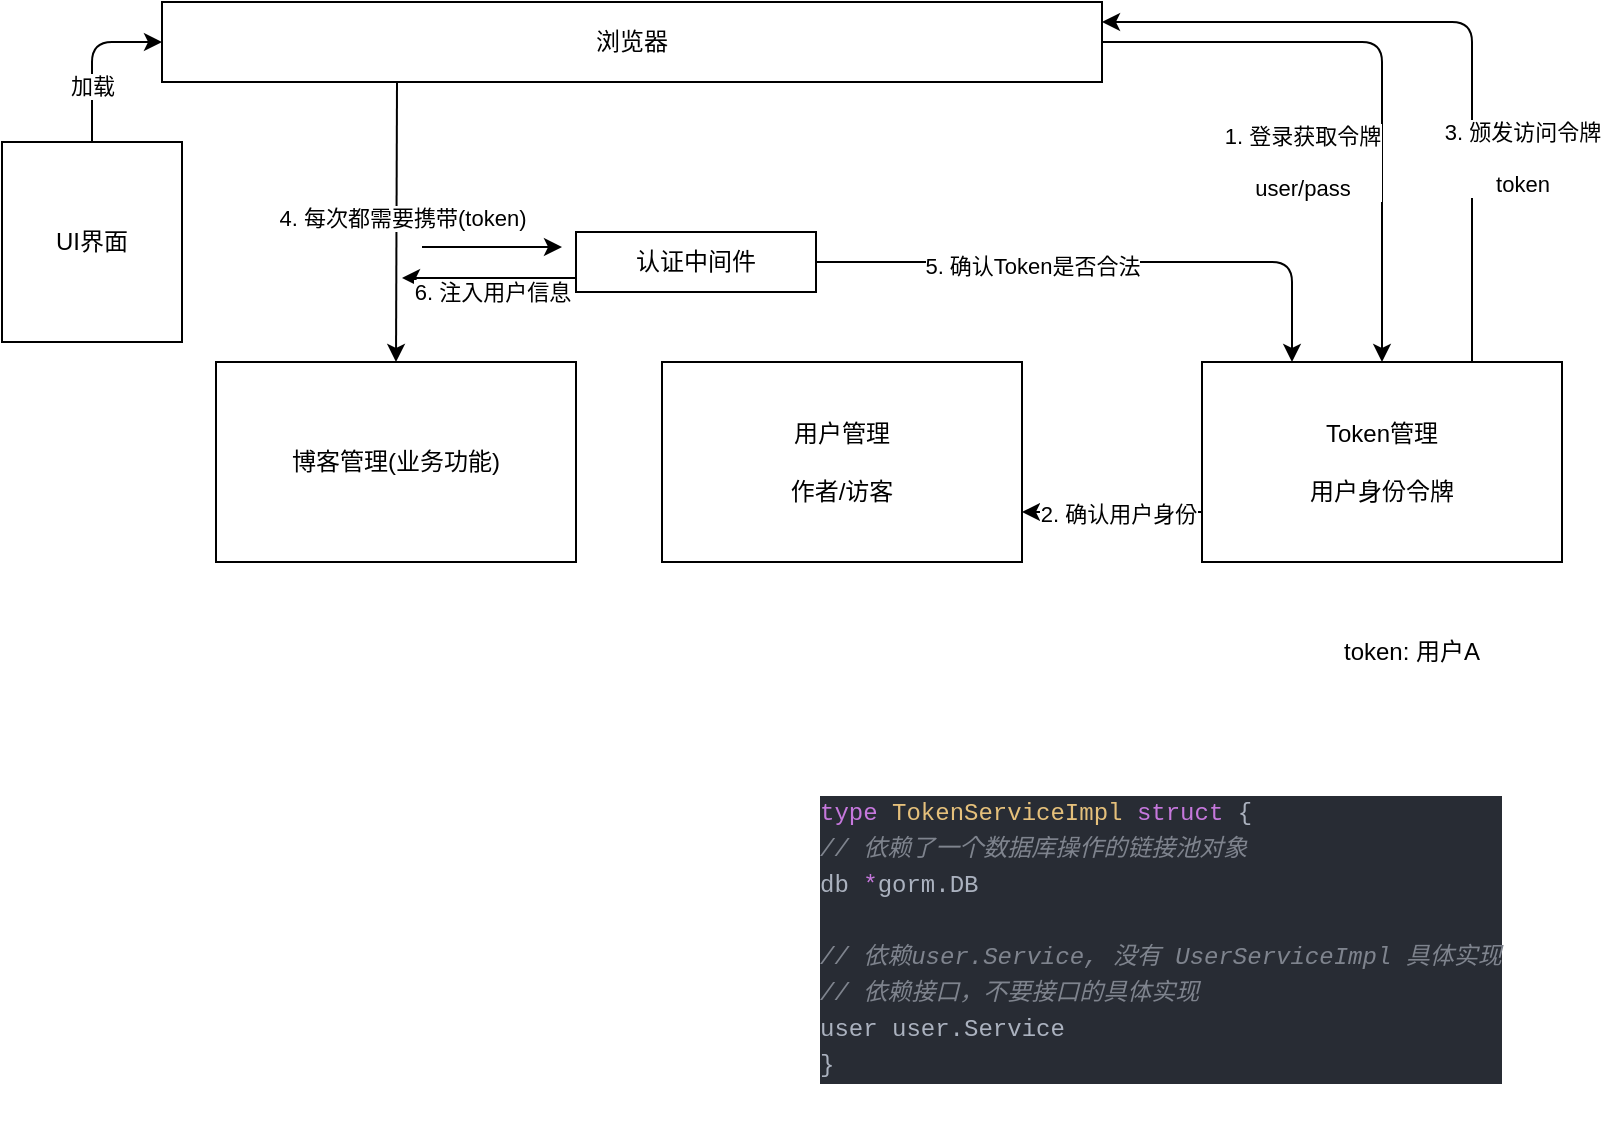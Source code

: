 <mxfile>
    <diagram id="B_OWu13l6OYMhyhjqx5D" name="第 1 页">
        <mxGraphModel dx="814" dy="349" grid="1" gridSize="10" guides="1" tooltips="1" connect="1" arrows="1" fold="1" page="1" pageScale="1" pageWidth="827" pageHeight="1169" math="0" shadow="0">
            <root>
                <mxCell id="0"/>
                <mxCell id="1" parent="0"/>
                <mxCell id="3" value="博客管理(业务功能)" style="rounded=0;whiteSpace=wrap;html=1;" parent="1" vertex="1">
                    <mxGeometry x="127" y="230" width="180" height="100" as="geometry"/>
                </mxCell>
                <mxCell id="4" value="用户管理&lt;br&gt;&lt;br&gt;作者/访客" style="rounded=0;whiteSpace=wrap;html=1;" parent="1" vertex="1">
                    <mxGeometry x="350" y="230" width="180" height="100" as="geometry"/>
                </mxCell>
                <mxCell id="6" style="edgeStyle=none;html=1;exitX=0.25;exitY=1;exitDx=0;exitDy=0;entryX=0.5;entryY=0;entryDx=0;entryDy=0;" parent="1" source="5" target="3" edge="1">
                    <mxGeometry relative="1" as="geometry"/>
                </mxCell>
                <mxCell id="7" value="4. 每次都需要携带(token)" style="edgeLabel;html=1;align=center;verticalAlign=middle;resizable=0;points=[];" parent="6" vertex="1" connectable="0">
                    <mxGeometry x="-0.034" y="2" relative="1" as="geometry">
                        <mxPoint as="offset"/>
                    </mxGeometry>
                </mxCell>
                <mxCell id="18" value="1. 登录获取令牌&lt;br&gt;&lt;br&gt;user/pass" style="edgeStyle=orthogonalEdgeStyle;html=1;exitX=1;exitY=0.5;exitDx=0;exitDy=0;entryX=0.5;entryY=0;entryDx=0;entryDy=0;" parent="1" source="5" target="17" edge="1">
                    <mxGeometry x="0.333" y="-40" relative="1" as="geometry">
                        <mxPoint as="offset"/>
                    </mxGeometry>
                </mxCell>
                <mxCell id="5" value="浏览器" style="rounded=0;whiteSpace=wrap;html=1;" parent="1" vertex="1">
                    <mxGeometry x="100" y="50" width="470" height="40" as="geometry"/>
                </mxCell>
                <mxCell id="15" style="edgeStyle=orthogonalEdgeStyle;html=1;exitX=0;exitY=1;exitDx=0;exitDy=0;" parent="1" edge="1">
                    <mxGeometry relative="1" as="geometry">
                        <mxPoint x="220" y="188" as="targetPoint"/>
                        <mxPoint x="307" y="188" as="sourcePoint"/>
                        <Array as="points">
                            <mxPoint x="290" y="188"/>
                            <mxPoint x="290" y="188"/>
                        </Array>
                    </mxGeometry>
                </mxCell>
                <mxCell id="16" value="6. 注入用户信息" style="edgeLabel;html=1;align=center;verticalAlign=middle;resizable=0;points=[];" parent="15" vertex="1" connectable="0">
                    <mxGeometry x="-0.029" y="-5" relative="1" as="geometry">
                        <mxPoint y="12" as="offset"/>
                    </mxGeometry>
                </mxCell>
                <mxCell id="22" style="edgeStyle=orthogonalEdgeStyle;html=1;exitX=1;exitY=0.5;exitDx=0;exitDy=0;entryX=0.25;entryY=0;entryDx=0;entryDy=0;" parent="1" source="8" target="17" edge="1">
                    <mxGeometry relative="1" as="geometry"/>
                </mxCell>
                <mxCell id="23" value="5. 确认Token是否合法" style="edgeLabel;html=1;align=center;verticalAlign=middle;resizable=0;points=[];" parent="22" vertex="1" connectable="0">
                    <mxGeometry x="-0.255" y="-2" relative="1" as="geometry">
                        <mxPoint as="offset"/>
                    </mxGeometry>
                </mxCell>
                <mxCell id="8" value="认证中间件" style="rounded=0;whiteSpace=wrap;html=1;" parent="1" vertex="1">
                    <mxGeometry x="307" y="165" width="120" height="30" as="geometry"/>
                </mxCell>
                <mxCell id="14" value="" style="endArrow=classic;html=1;" parent="1" edge="1">
                    <mxGeometry width="50" height="50" relative="1" as="geometry">
                        <mxPoint x="230" y="172.5" as="sourcePoint"/>
                        <mxPoint x="300" y="172.5" as="targetPoint"/>
                    </mxGeometry>
                </mxCell>
                <mxCell id="20" style="edgeStyle=orthogonalEdgeStyle;html=1;exitX=0.75;exitY=0;exitDx=0;exitDy=0;entryX=1;entryY=0.25;entryDx=0;entryDy=0;" parent="1" source="17" target="5" edge="1">
                    <mxGeometry relative="1" as="geometry"/>
                </mxCell>
                <mxCell id="21" value="3. 颁发访问令牌&lt;br&gt;&lt;br&gt;token" style="edgeLabel;html=1;align=center;verticalAlign=middle;resizable=0;points=[];" parent="20" vertex="1" connectable="0">
                    <mxGeometry x="-0.356" y="-4" relative="1" as="geometry">
                        <mxPoint x="21" y="12" as="offset"/>
                    </mxGeometry>
                </mxCell>
                <mxCell id="24" style="edgeStyle=orthogonalEdgeStyle;html=1;exitX=0;exitY=0.75;exitDx=0;exitDy=0;entryX=1;entryY=0.75;entryDx=0;entryDy=0;" parent="1" source="17" target="4" edge="1">
                    <mxGeometry relative="1" as="geometry"/>
                </mxCell>
                <mxCell id="25" value="2. 确认用户身份" style="edgeLabel;html=1;align=center;verticalAlign=middle;resizable=0;points=[];" parent="24" vertex="1" connectable="0">
                    <mxGeometry x="-0.064" y="1" relative="1" as="geometry">
                        <mxPoint as="offset"/>
                    </mxGeometry>
                </mxCell>
                <mxCell id="17" value="Token管理&lt;br&gt;&lt;br&gt;用户身份令牌" style="rounded=0;whiteSpace=wrap;html=1;" parent="1" vertex="1">
                    <mxGeometry x="620" y="230" width="180" height="100" as="geometry"/>
                </mxCell>
                <mxCell id="19" value="token: 用户A" style="text;html=1;strokeColor=none;fillColor=none;align=center;verticalAlign=middle;whiteSpace=wrap;rounded=0;" parent="1" vertex="1">
                    <mxGeometry x="670" y="360" width="110" height="30" as="geometry"/>
                </mxCell>
                <mxCell id="26" value="&lt;meta charset=&quot;utf-8&quot;&gt;&lt;div style=&quot;color: rgb(171, 178, 191); background-color: rgb(40, 44, 52); font-family: Menlo, Monaco, &amp;quot;Courier New&amp;quot;, monospace; font-weight: normal; font-size: 12px; line-height: 18px;&quot;&gt;&lt;div&gt;&lt;span style=&quot;color: #c678dd;&quot;&gt;type&lt;/span&gt;&lt;span style=&quot;color: #abb2bf;&quot;&gt; &lt;/span&gt;&lt;span style=&quot;color: #e5c07b;&quot;&gt;TokenServiceImpl&lt;/span&gt;&lt;span style=&quot;color: #abb2bf;&quot;&gt; &lt;/span&gt;&lt;span style=&quot;color: #c678dd;&quot;&gt;struct&lt;/span&gt;&lt;span style=&quot;color: #abb2bf;&quot;&gt; {&lt;/span&gt;&lt;/div&gt;&lt;div&gt;&lt;span style=&quot;color: #abb2bf;&quot;&gt;    &lt;/span&gt;&lt;span style=&quot;color: #7f848e;font-style: italic;&quot;&gt;// 依赖了一个数据库操作的链接池对象&lt;/span&gt;&lt;/div&gt;&lt;div&gt;&lt;span style=&quot;color: #abb2bf;&quot;&gt;    db &lt;/span&gt;&lt;span style=&quot;color: #c678dd;&quot;&gt;*&lt;/span&gt;&lt;span style=&quot;color: #abb2bf;&quot;&gt;gorm.DB&lt;/span&gt;&lt;/div&gt;&lt;br&gt;&lt;div&gt;&lt;span style=&quot;color: #abb2bf;&quot;&gt;    &lt;/span&gt;&lt;span style=&quot;color: #7f848e;font-style: italic;&quot;&gt;// 依赖user.Service, 没有 UserServiceImpl 具体实现&lt;/span&gt;&lt;/div&gt;&lt;div&gt;&lt;span style=&quot;color: #abb2bf;&quot;&gt;    &lt;/span&gt;&lt;span style=&quot;color: #7f848e;font-style: italic;&quot;&gt;// 依赖接口，不要接口的具体实现&lt;/span&gt;&lt;/div&gt;&lt;div&gt;&lt;span style=&quot;color: #abb2bf;&quot;&gt;    user user.Service&lt;/span&gt;&lt;/div&gt;&lt;div&gt;&lt;span style=&quot;color: #abb2bf;&quot;&gt;}&lt;/span&gt;&lt;/div&gt;&lt;/div&gt;" style="text;whiteSpace=wrap;html=1;" parent="1" vertex="1">
                    <mxGeometry x="427" y="440" width="380" height="170" as="geometry"/>
                </mxCell>
                <mxCell id="28" style="edgeStyle=orthogonalEdgeStyle;html=1;exitX=0.5;exitY=0;exitDx=0;exitDy=0;entryX=0;entryY=0.5;entryDx=0;entryDy=0;" parent="1" source="27" target="5" edge="1">
                    <mxGeometry relative="1" as="geometry"/>
                </mxCell>
                <mxCell id="29" value="加载" style="edgeLabel;html=1;align=center;verticalAlign=middle;resizable=0;points=[];" parent="28" vertex="1" connectable="0">
                    <mxGeometry x="-0.345" relative="1" as="geometry">
                        <mxPoint as="offset"/>
                    </mxGeometry>
                </mxCell>
                <mxCell id="27" value="UI界面" style="rounded=0;whiteSpace=wrap;html=1;" parent="1" vertex="1">
                    <mxGeometry x="20" y="120" width="90" height="100" as="geometry"/>
                </mxCell>
            </root>
        </mxGraphModel>
    </diagram>
</mxfile>